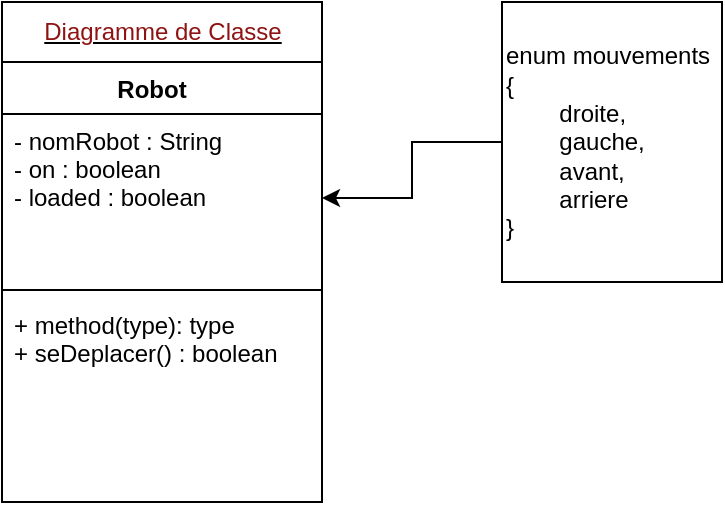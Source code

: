 <mxfile version="20.8.10" type="device"><diagram name="Page-1" id="-t9I775AWQ_G2tvnEzL1"><mxGraphModel dx="401" dy="364" grid="1" gridSize="10" guides="1" tooltips="1" connect="1" arrows="1" fold="1" page="1" pageScale="1" pageWidth="827" pageHeight="1169" math="0" shadow="0"><root><mxCell id="0"/><mxCell id="1" parent="0"/><mxCell id="2mIGZZvNwagz_Knp33zm-10" value="Robot   " style="swimlane;fontStyle=1;align=center;verticalAlign=top;childLayout=stackLayout;horizontal=1;startSize=26;horizontalStack=0;resizeParent=1;resizeParentMax=0;resizeLast=0;collapsible=1;marginBottom=0;" parent="1" vertex="1"><mxGeometry x="40" y="40" width="160" height="220" as="geometry"/></mxCell><mxCell id="2mIGZZvNwagz_Knp33zm-11" value="- nomRobot : String&#10;- on : boolean&#10;- loaded : boolean&#10;" style="text;strokeColor=none;fillColor=none;align=left;verticalAlign=top;spacingLeft=4;spacingRight=4;overflow=hidden;rotatable=0;points=[[0,0.5],[1,0.5]];portConstraint=eastwest;" parent="2mIGZZvNwagz_Knp33zm-10" vertex="1"><mxGeometry y="26" width="160" height="84" as="geometry"/></mxCell><mxCell id="2mIGZZvNwagz_Knp33zm-12" value="" style="line;strokeWidth=1;fillColor=none;align=left;verticalAlign=middle;spacingTop=-1;spacingLeft=3;spacingRight=3;rotatable=0;labelPosition=right;points=[];portConstraint=eastwest;strokeColor=inherit;" parent="2mIGZZvNwagz_Knp33zm-10" vertex="1"><mxGeometry y="110" width="160" height="8" as="geometry"/></mxCell><mxCell id="2mIGZZvNwagz_Knp33zm-13" value="+ method(type): type&#10;+ seDeplacer() : boolean" style="text;strokeColor=none;fillColor=none;align=left;verticalAlign=top;spacingLeft=4;spacingRight=4;overflow=hidden;rotatable=0;points=[[0,0.5],[1,0.5]];portConstraint=eastwest;" parent="2mIGZZvNwagz_Knp33zm-10" vertex="1"><mxGeometry y="118" width="160" height="102" as="geometry"/></mxCell><mxCell id="2mIGZZvNwagz_Knp33zm-19" value="&lt;u&gt;&lt;font color=&quot;#8f1313&quot;&gt;Diagramme de Classe&lt;/font&gt;&lt;/u&gt;" style="html=1;" parent="1" vertex="1"><mxGeometry x="40" y="10" width="160" height="30" as="geometry"/></mxCell><mxCell id="N4R574DseFwwcm3zZYbY-2" style="edgeStyle=orthogonalEdgeStyle;rounded=0;orthogonalLoop=1;jettySize=auto;html=1;entryX=1;entryY=0.5;entryDx=0;entryDy=0;" edge="1" parent="1" source="N4R574DseFwwcm3zZYbY-1" target="2mIGZZvNwagz_Knp33zm-11"><mxGeometry relative="1" as="geometry"/></mxCell><mxCell id="N4R574DseFwwcm3zZYbY-1" value="enum mouvements&lt;br&gt;{&lt;br&gt;&lt;span style=&quot;white-space: pre;&quot;&gt;&#9;&lt;/span&gt;droite,&lt;br&gt;&lt;span style=&quot;white-space: pre;&quot;&gt;&#9;&lt;/span&gt;gauche,&lt;br&gt;&lt;span style=&quot;white-space: pre;&quot;&gt;&#9;&lt;/span&gt;avant,&lt;br&gt;&lt;span style=&quot;white-space: pre;&quot;&gt;&#9;&lt;/span&gt;arriere&lt;br&gt;}&lt;br&gt;" style="rounded=0;whiteSpace=wrap;html=1;align=left;" vertex="1" parent="1"><mxGeometry x="290" y="10" width="110" height="140" as="geometry"/></mxCell></root></mxGraphModel></diagram></mxfile>